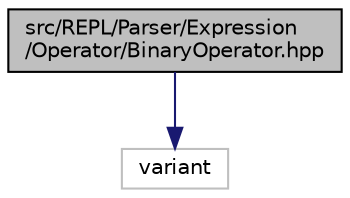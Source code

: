 digraph "src/REPL/Parser/Expression/Operator/BinaryOperator.hpp"
{
  edge [fontname="Helvetica",fontsize="10",labelfontname="Helvetica",labelfontsize="10"];
  node [fontname="Helvetica",fontsize="10",shape=record];
  Node0 [label="src/REPL/Parser/Expression\l/Operator/BinaryOperator.hpp",height=0.2,width=0.4,color="black", fillcolor="grey75", style="filled", fontcolor="black"];
  Node0 -> Node1 [color="midnightblue",fontsize="10",style="solid"];
  Node1 [label="variant",height=0.2,width=0.4,color="grey75", fillcolor="white", style="filled"];
}

